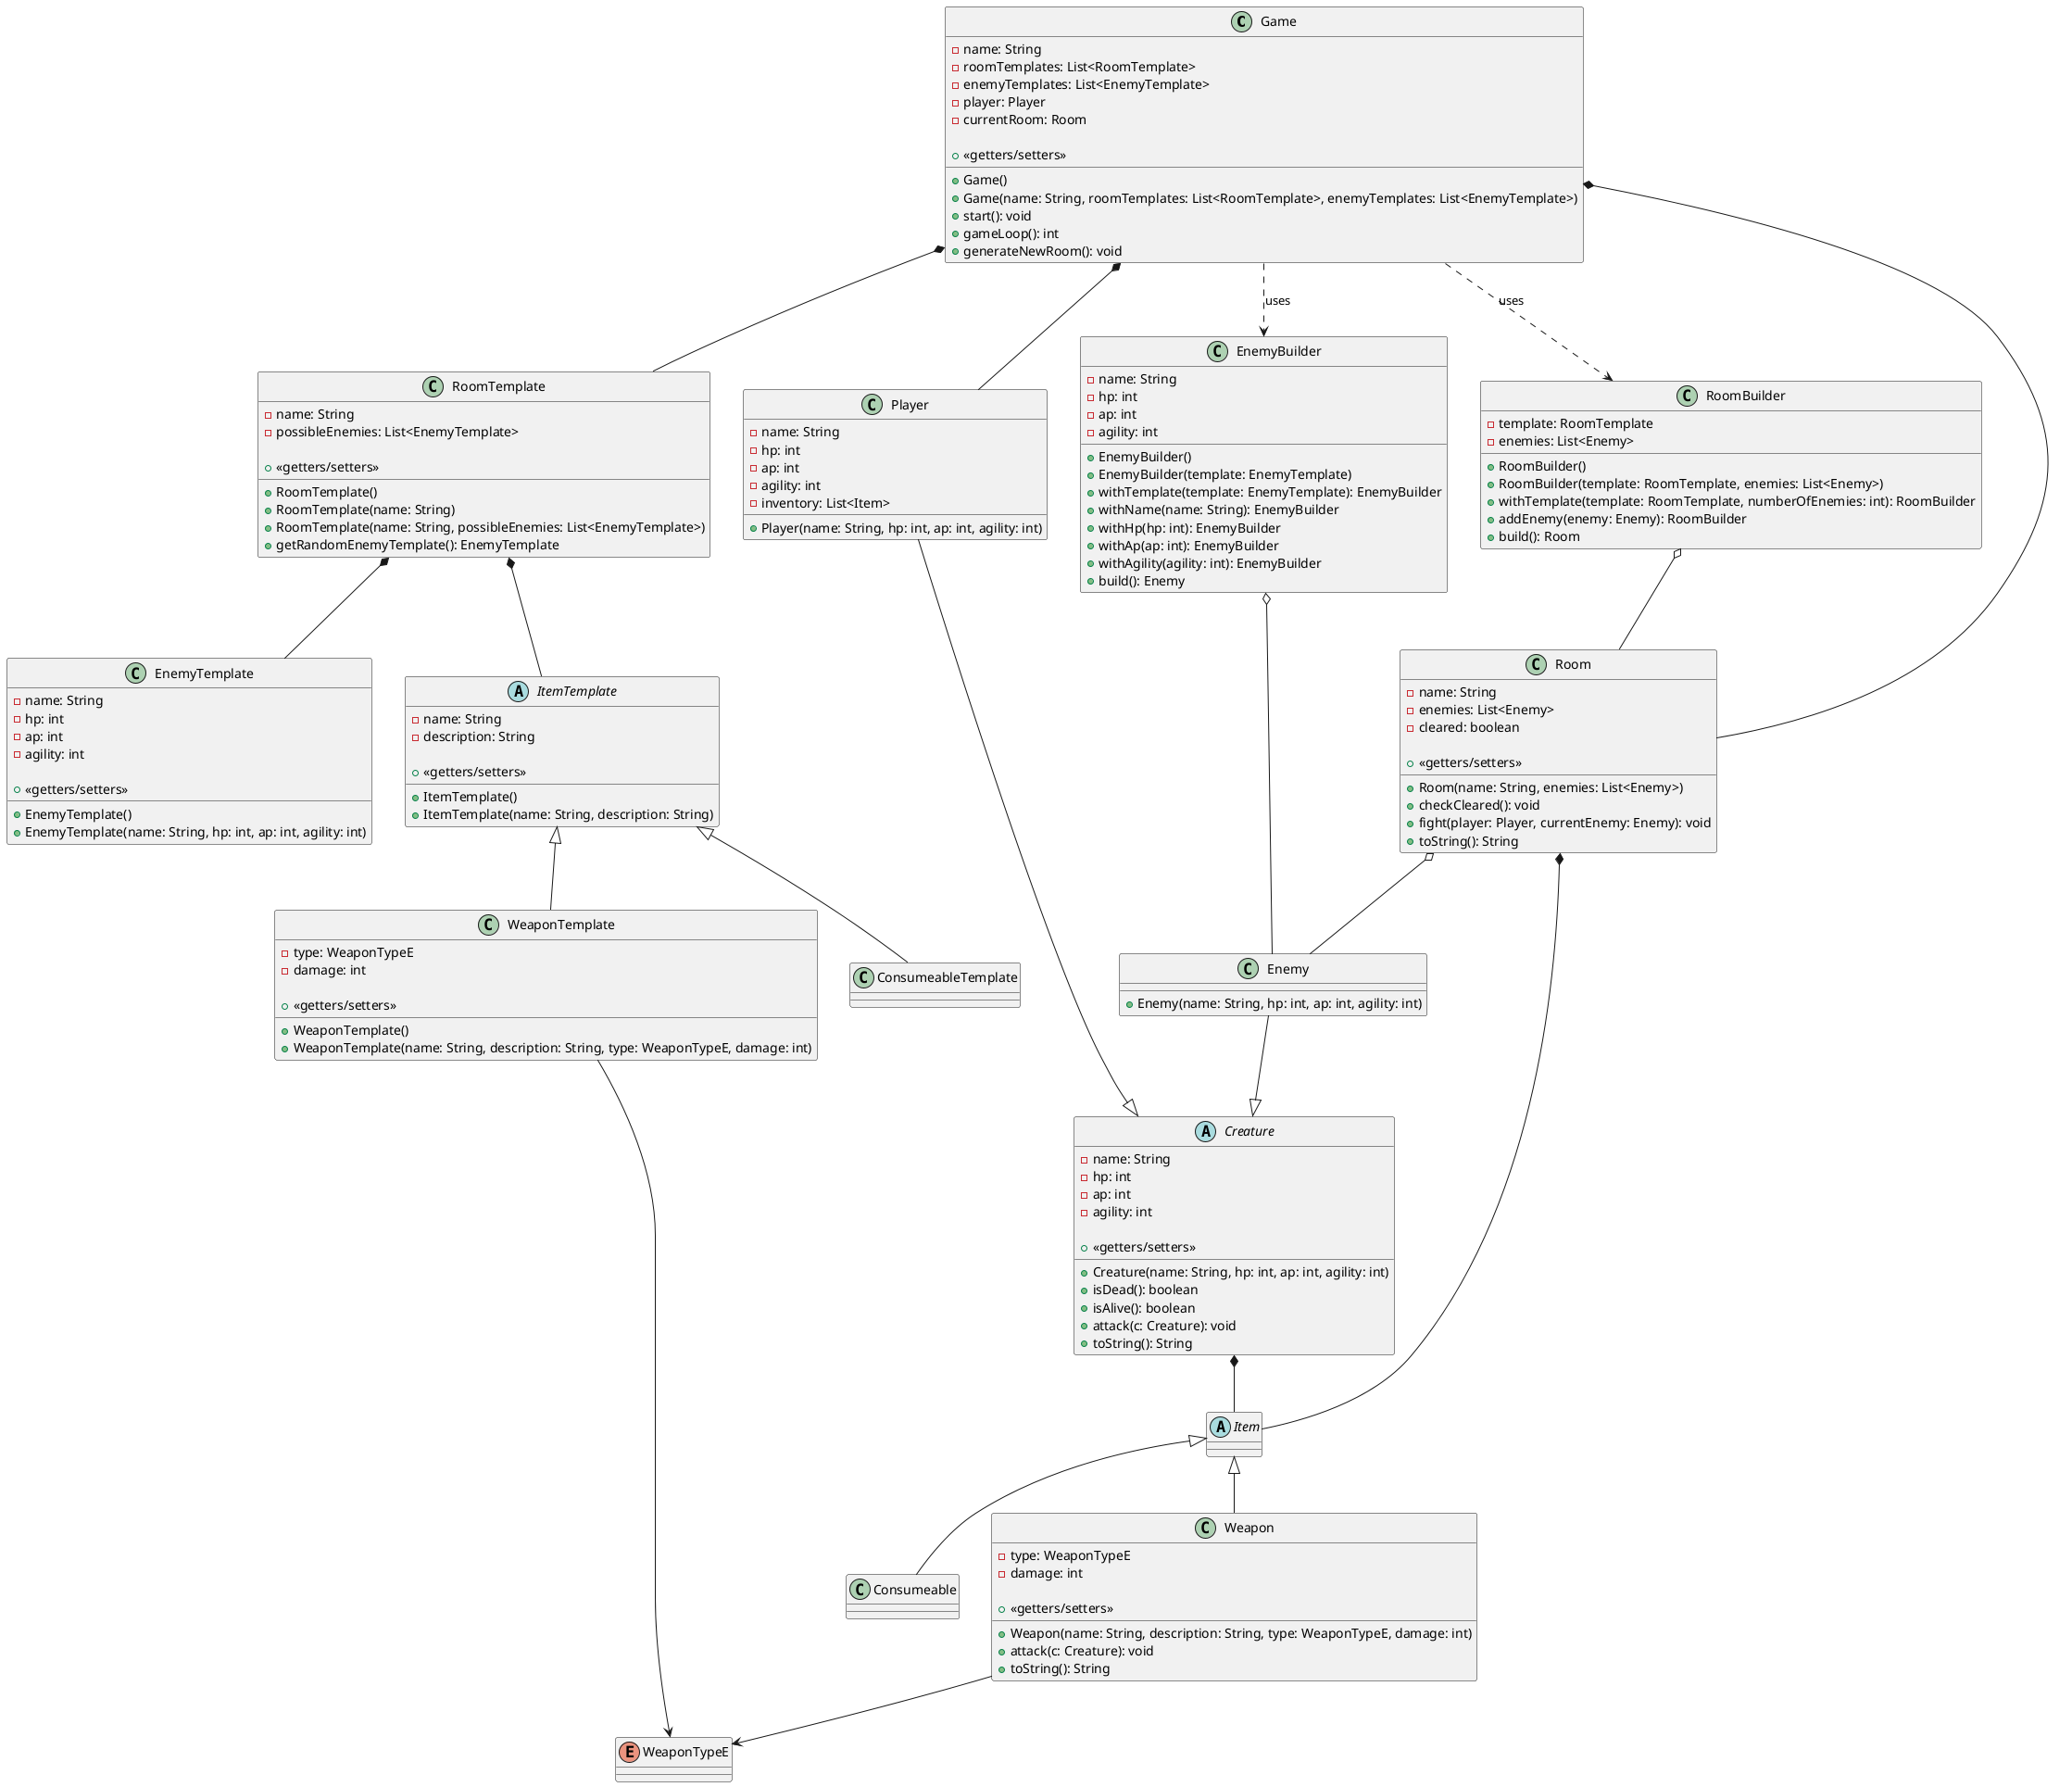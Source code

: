 @startuml ComponentDiagram
'======================
'   Domänenklassen
'======================
class Game {
    - name: String
    - roomTemplates: List<RoomTemplate>
    - enemyTemplates: List<EnemyTemplate>
    - player: Player
    - currentRoom: Room

    + Game()
    + Game(name: String, roomTemplates: List<RoomTemplate>, enemyTemplates: List<EnemyTemplate>)
    + start(): void
    + gameLoop(): int
    + generateNewRoom(): void
    + <<getters/setters>>
}

class Room {
    - name: String
    - enemies: List<Enemy>
    - cleared: boolean

    + Room(name: String, enemies: List<Enemy>)
    + checkCleared(): void
    + fight(player: Player, currentEnemy: Enemy): void
    + toString(): String
    + <<getters/setters>>
}

abstract class Creature {
    - name: String
    - hp: int
    - ap: int
    - agility: int

    + Creature(name: String, hp: int, ap: int, agility: int)
    + isDead(): boolean
    + isAlive(): boolean
    + attack(c: Creature): void
    + toString(): String
    + <<getters/setters>>
}

class Player {
    - name: String
    - hp: int
    - ap: int
    - agility: int
    - inventory: List<Item>

    + Player(name: String, hp: int, ap: int, agility: int)

}


class Enemy {
    + Enemy(name: String, hp: int, ap: int, agility: int)
}

abstract class Item {

}

class Weapon {
    - type: WeaponTypeE
    - damage: int

    + Weapon(name: String, description: String, type: WeaponTypeE, damage: int)
    + attack(c: Creature): void
    + toString(): String
    + <<getters/setters>>
}

class Consumeable {

}

'======================
'   Template-Klassen
'======================

together {
    class RoomTemplate {
        - name: String
        - possibleEnemies: List<EnemyTemplate>

        + RoomTemplate()
        + RoomTemplate(name: String)
        + RoomTemplate(name: String, possibleEnemies: List<EnemyTemplate>)
        + getRandomEnemyTemplate(): EnemyTemplate
        + <<getters/setters>>
    }

    class EnemyTemplate {
        - name: String
        - hp: int
        - ap: int
        - agility: int

        + EnemyTemplate()
        + EnemyTemplate(name: String, hp: int, ap: int, agility: int)
        + <<getters/setters>>
    }

    abstract class ItemTemplate {
        - name: String
        - description: String

        + ItemTemplate()
        + ItemTemplate(name: String, description: String)
        + <<getters/setters>>
    }
}

class WeaponTemplate {
    - type: WeaponTypeE
    - damage: int

    + WeaponTemplate()
    + WeaponTemplate(name: String, description: String, type: WeaponTypeE, damage: int)
    + <<getters/setters>>
}

enum WeaponTypeE {

}

class ConsumeableTemplate {

}


'======================
'   Builder-Klassen
'======================
class RoomBuilder {
    - template: RoomTemplate
    - enemies: List<Enemy>

    + RoomBuilder()
    + RoomBuilder(template: RoomTemplate, enemies: List<Enemy>)
    + withTemplate(template: RoomTemplate, numberOfEnemies: int): RoomBuilder
    + addEnemy(enemy: Enemy): RoomBuilder
    + build(): Room
}

class EnemyBuilder {
    - name: String
    - hp: int
    - ap: int
    - agility: int

    + EnemyBuilder()
    + EnemyBuilder(template: EnemyTemplate)
    + withTemplate(template: EnemyTemplate): EnemyBuilder
    + withName(name: String): EnemyBuilder
    + withHp(hp: int): EnemyBuilder
    + withAp(ap: int): EnemyBuilder
    + withAgility(agility: int): EnemyBuilder
    + build(): Enemy
}

'======================
'   Beziehungen
'======================
Game *-- Room
Game *-- Player
Game *-- RoomTemplate
RoomTemplate *-- EnemyTemplate
RoomTemplate *-- ItemTemplate

ItemTemplate <|-- WeaponTemplate
ItemTemplate <|-- ConsumeableTemplate

Game ..> RoomBuilder     : uses
Game ..> EnemyBuilder    : uses

Room o-- Enemy
Room *-- Item
Creature *-- Item

Item <|-- Weapon
Item <|-- Consumeable

Weapon --> WeaponTypeE
WeaponTemplate --> WeaponTypeE

Player --|> Creature
Enemy  --|> Creature

RoomBuilder o-- Room
EnemyBuilder o-- Enemy
@enduml
